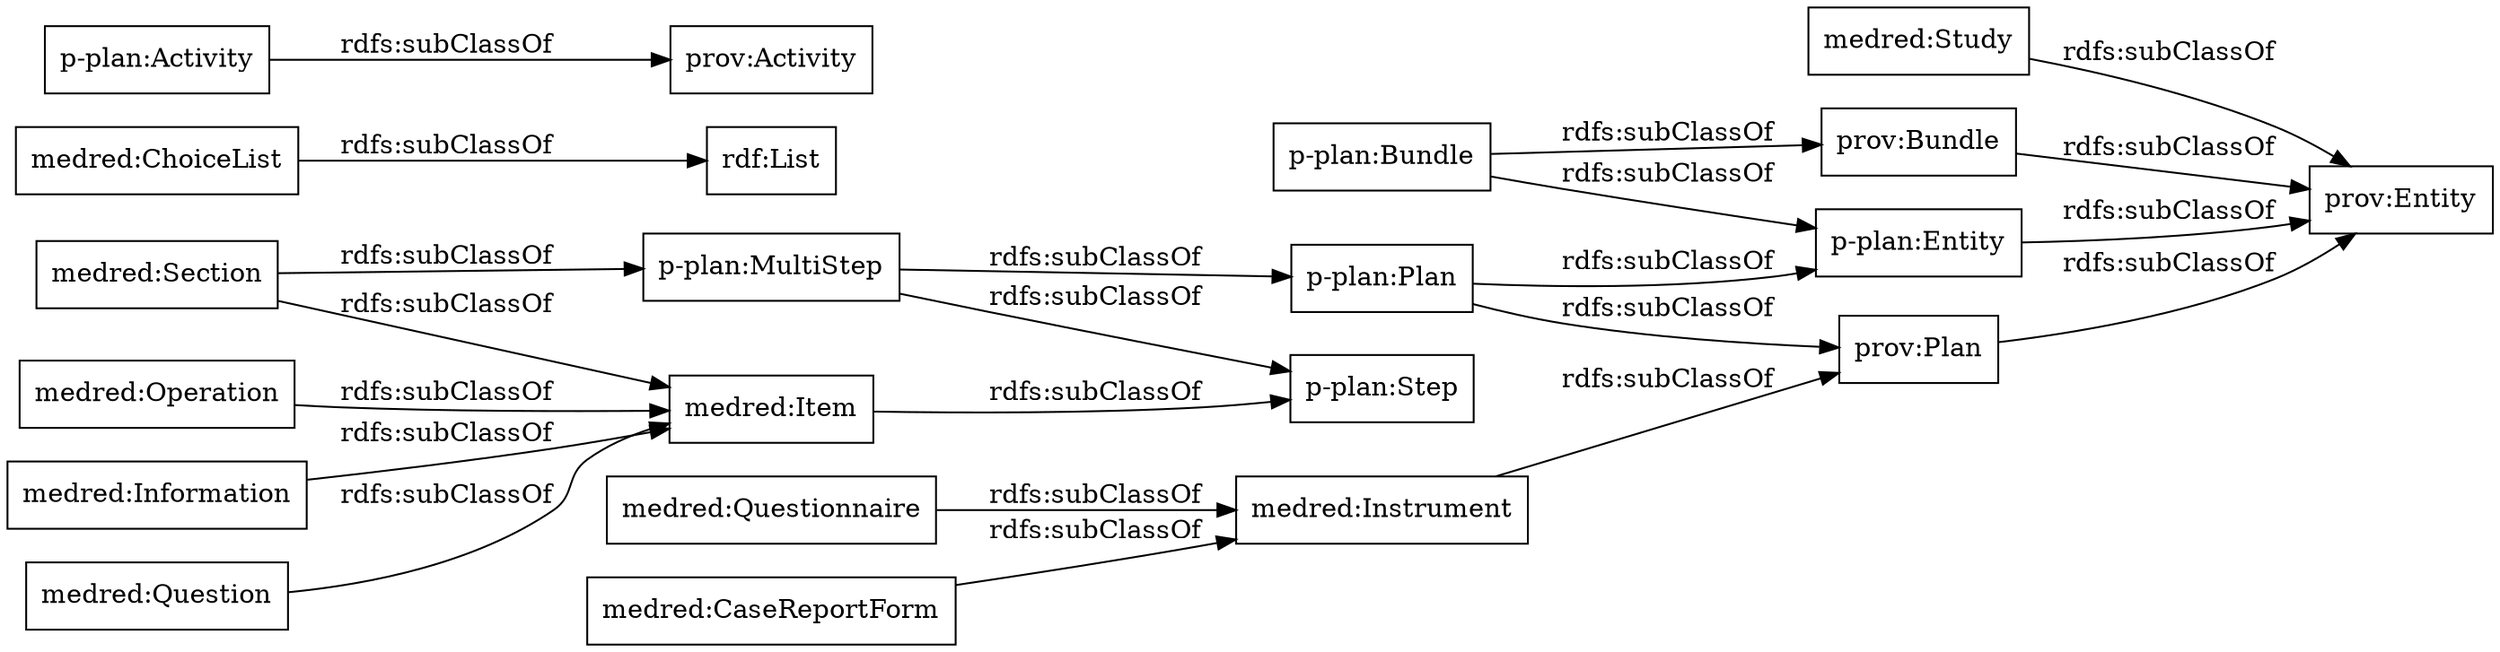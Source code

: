 digraph ar2dtool_diagram { 
rankdir=LR;
size="1000"
node [shape = rectangle, color="black"]; "medred:Questionnaire" "medred:Information" "medred:Question" "medred:Instrument" "rdf:List" "medred:Item" "medred:CaseReportForm" "medred:Study" "medred:Section" "medred:ChoiceList" "medred:Operation" "p-plan:MultiStep" "p-plan:Activity" "p-plan:Step" "p-plan:Entity" "p-plan:Bundle" "prov:Bundle" "prov:Entity" "p-plan:Plan" "prov:Plan" "prov:Activity" ; /*classes style*/
	"medred:Item" -> "p-plan:Step" [ label = "rdfs:subClassOf" ];
	"medred:Question" -> "medred:Item" [ label = "rdfs:subClassOf" ];
	"medred:Operation" -> "medred:Item" [ label = "rdfs:subClassOf" ];
	"medred:ChoiceList" -> "rdf:List" [ label = "rdfs:subClassOf" ];
	"medred:Questionnaire" -> "medred:Instrument" [ label = "rdfs:subClassOf" ];
	"p-plan:Entity" -> "prov:Entity" [ label = "rdfs:subClassOf" ];
	"p-plan:Activity" -> "prov:Activity" [ label = "rdfs:subClassOf" ];
	"medred:CaseReportForm" -> "medred:Instrument" [ label = "rdfs:subClassOf" ];
	"prov:Bundle" -> "prov:Entity" [ label = "rdfs:subClassOf" ];
	"prov:Plan" -> "prov:Entity" [ label = "rdfs:subClassOf" ];
	"p-plan:Plan" -> "prov:Plan" [ label = "rdfs:subClassOf" ];
	"p-plan:Plan" -> "p-plan:Entity" [ label = "rdfs:subClassOf" ];
	"medred:Section" -> "medred:Item" [ label = "rdfs:subClassOf" ];
	"medred:Section" -> "p-plan:MultiStep" [ label = "rdfs:subClassOf" ];
	"medred:Study" -> "prov:Entity" [ label = "rdfs:subClassOf" ];
	"medred:Information" -> "medred:Item" [ label = "rdfs:subClassOf" ];
	"medred:Instrument" -> "prov:Plan" [ label = "rdfs:subClassOf" ];
	"p-plan:Bundle" -> "prov:Bundle" [ label = "rdfs:subClassOf" ];
	"p-plan:Bundle" -> "p-plan:Entity" [ label = "rdfs:subClassOf" ];
	"p-plan:MultiStep" -> "p-plan:Step" [ label = "rdfs:subClassOf" ];
	"p-plan:MultiStep" -> "p-plan:Plan" [ label = "rdfs:subClassOf" ];

}
